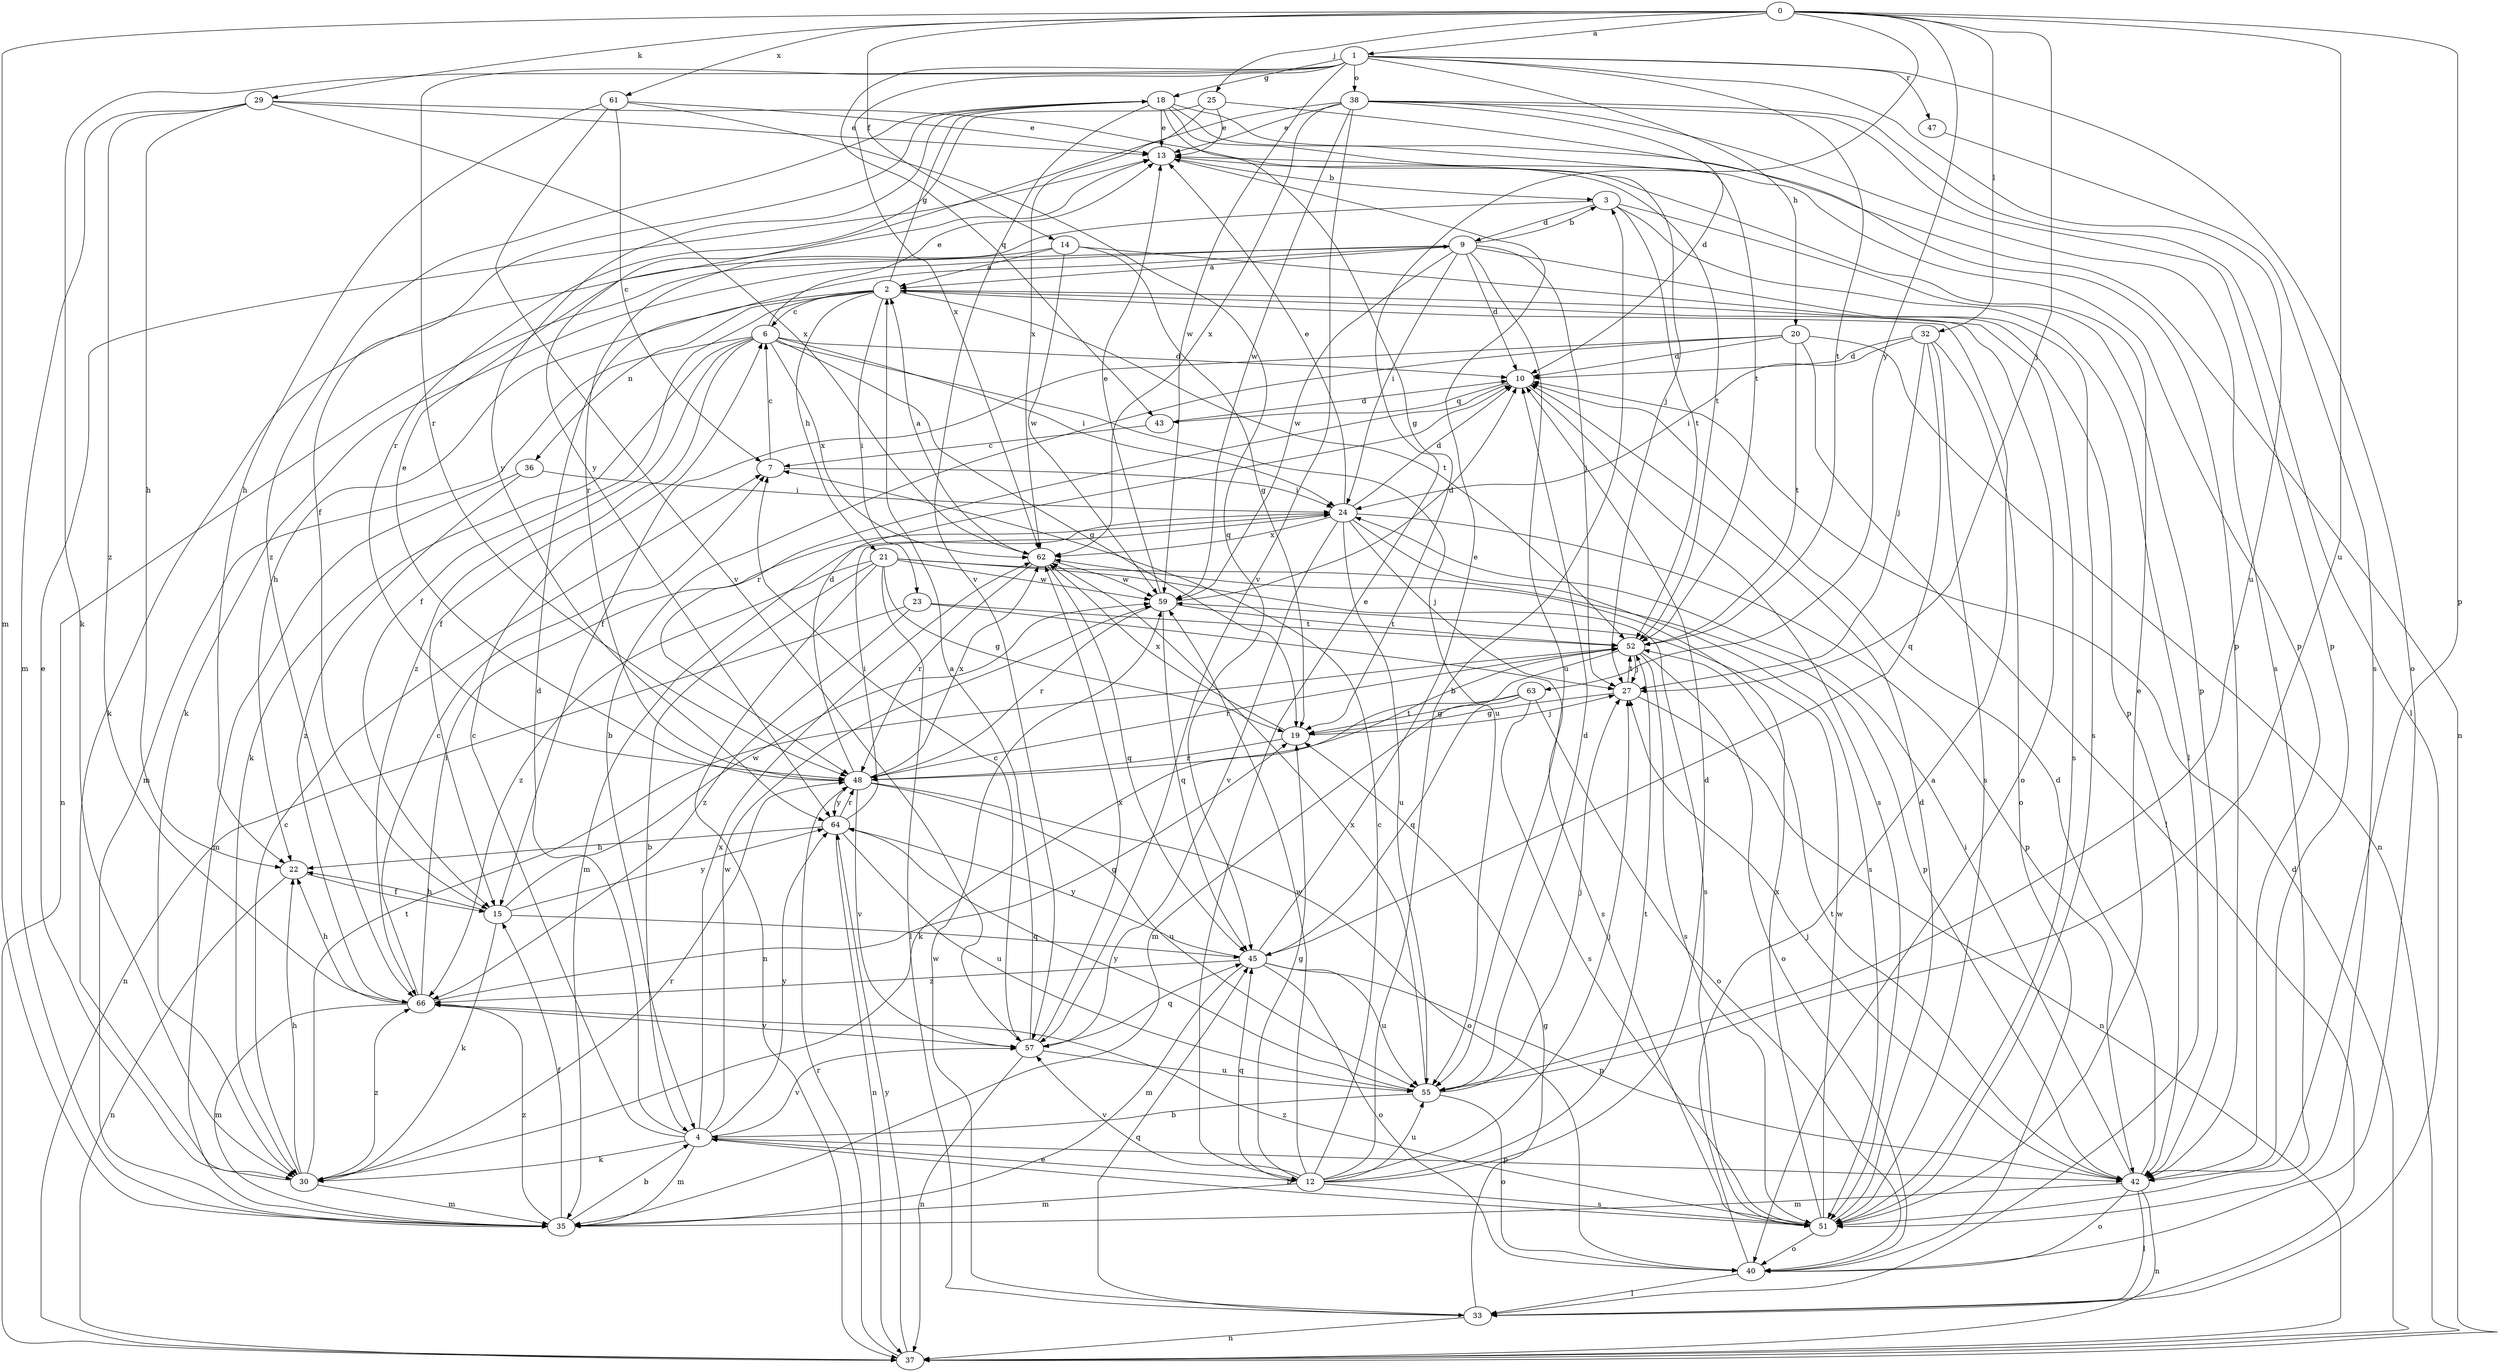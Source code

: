 strict digraph  {
0;
1;
2;
3;
4;
6;
7;
9;
10;
12;
13;
14;
15;
18;
19;
20;
21;
22;
23;
24;
25;
27;
29;
30;
32;
33;
35;
36;
37;
38;
40;
42;
43;
45;
47;
48;
51;
52;
55;
57;
59;
61;
62;
63;
64;
66;
0 -> 1  [label=a];
0 -> 12  [label=e];
0 -> 14  [label=f];
0 -> 25  [label=j];
0 -> 27  [label=j];
0 -> 29  [label=k];
0 -> 32  [label=l];
0 -> 35  [label=m];
0 -> 42  [label=p];
0 -> 55  [label=u];
0 -> 61  [label=x];
0 -> 63  [label=y];
1 -> 18  [label=g];
1 -> 20  [label=h];
1 -> 30  [label=k];
1 -> 38  [label=o];
1 -> 40  [label=o];
1 -> 43  [label=q];
1 -> 47  [label=r];
1 -> 48  [label=r];
1 -> 52  [label=t];
1 -> 55  [label=u];
1 -> 59  [label=w];
1 -> 62  [label=x];
2 -> 6  [label=c];
2 -> 15  [label=f];
2 -> 18  [label=g];
2 -> 21  [label=h];
2 -> 22  [label=h];
2 -> 23  [label=i];
2 -> 36  [label=n];
2 -> 40  [label=o];
2 -> 51  [label=s];
2 -> 52  [label=t];
3 -> 9  [label=d];
3 -> 33  [label=l];
3 -> 42  [label=p];
3 -> 48  [label=r];
3 -> 52  [label=t];
4 -> 6  [label=c];
4 -> 9  [label=d];
4 -> 12  [label=e];
4 -> 30  [label=k];
4 -> 35  [label=m];
4 -> 42  [label=p];
4 -> 57  [label=v];
4 -> 59  [label=w];
4 -> 62  [label=x];
4 -> 64  [label=y];
6 -> 10  [label=d];
6 -> 13  [label=e];
6 -> 15  [label=f];
6 -> 19  [label=g];
6 -> 24  [label=i];
6 -> 30  [label=k];
6 -> 35  [label=m];
6 -> 55  [label=u];
6 -> 62  [label=x];
6 -> 66  [label=z];
7 -> 6  [label=c];
7 -> 24  [label=i];
9 -> 2  [label=a];
9 -> 3  [label=b];
9 -> 10  [label=d];
9 -> 24  [label=i];
9 -> 27  [label=j];
9 -> 30  [label=k];
9 -> 37  [label=n];
9 -> 51  [label=s];
9 -> 55  [label=u];
9 -> 59  [label=w];
10 -> 43  [label=q];
10 -> 48  [label=r];
10 -> 51  [label=s];
12 -> 3  [label=b];
12 -> 7  [label=c];
12 -> 10  [label=d];
12 -> 19  [label=g];
12 -> 27  [label=j];
12 -> 35  [label=m];
12 -> 45  [label=q];
12 -> 51  [label=s];
12 -> 52  [label=t];
12 -> 55  [label=u];
12 -> 57  [label=v];
12 -> 59  [label=w];
13 -> 3  [label=b];
13 -> 52  [label=t];
14 -> 2  [label=a];
14 -> 19  [label=g];
14 -> 30  [label=k];
14 -> 42  [label=p];
14 -> 59  [label=w];
15 -> 22  [label=h];
15 -> 30  [label=k];
15 -> 45  [label=q];
15 -> 59  [label=w];
15 -> 64  [label=y];
18 -> 13  [label=e];
18 -> 15  [label=f];
18 -> 19  [label=g];
18 -> 37  [label=n];
18 -> 42  [label=p];
18 -> 52  [label=t];
18 -> 57  [label=v];
18 -> 64  [label=y];
18 -> 66  [label=z];
19 -> 27  [label=j];
19 -> 48  [label=r];
19 -> 62  [label=x];
20 -> 4  [label=b];
20 -> 10  [label=d];
20 -> 15  [label=f];
20 -> 33  [label=l];
20 -> 37  [label=n];
20 -> 52  [label=t];
21 -> 4  [label=b];
21 -> 19  [label=g];
21 -> 33  [label=l];
21 -> 37  [label=n];
21 -> 42  [label=p];
21 -> 51  [label=s];
21 -> 59  [label=w];
21 -> 66  [label=z];
22 -> 15  [label=f];
22 -> 37  [label=n];
23 -> 37  [label=n];
23 -> 51  [label=s];
23 -> 52  [label=t];
23 -> 66  [label=z];
24 -> 10  [label=d];
24 -> 13  [label=e];
24 -> 27  [label=j];
24 -> 35  [label=m];
24 -> 42  [label=p];
24 -> 51  [label=s];
24 -> 55  [label=u];
24 -> 57  [label=v];
24 -> 62  [label=x];
25 -> 13  [label=e];
25 -> 42  [label=p];
25 -> 48  [label=r];
25 -> 62  [label=x];
27 -> 19  [label=g];
27 -> 37  [label=n];
27 -> 52  [label=t];
29 -> 13  [label=e];
29 -> 22  [label=h];
29 -> 27  [label=j];
29 -> 35  [label=m];
29 -> 62  [label=x];
29 -> 66  [label=z];
30 -> 7  [label=c];
30 -> 13  [label=e];
30 -> 22  [label=h];
30 -> 35  [label=m];
30 -> 48  [label=r];
30 -> 52  [label=t];
30 -> 66  [label=z];
32 -> 10  [label=d];
32 -> 24  [label=i];
32 -> 27  [label=j];
32 -> 40  [label=o];
32 -> 45  [label=q];
32 -> 51  [label=s];
33 -> 19  [label=g];
33 -> 37  [label=n];
33 -> 45  [label=q];
33 -> 59  [label=w];
35 -> 4  [label=b];
35 -> 15  [label=f];
35 -> 66  [label=z];
36 -> 24  [label=i];
36 -> 35  [label=m];
36 -> 66  [label=z];
37 -> 10  [label=d];
37 -> 48  [label=r];
37 -> 64  [label=y];
38 -> 10  [label=d];
38 -> 13  [label=e];
38 -> 33  [label=l];
38 -> 42  [label=p];
38 -> 51  [label=s];
38 -> 57  [label=v];
38 -> 59  [label=w];
38 -> 62  [label=x];
38 -> 64  [label=y];
40 -> 2  [label=a];
40 -> 33  [label=l];
42 -> 10  [label=d];
42 -> 24  [label=i];
42 -> 27  [label=j];
42 -> 33  [label=l];
42 -> 35  [label=m];
42 -> 37  [label=n];
42 -> 40  [label=o];
42 -> 52  [label=t];
43 -> 7  [label=c];
43 -> 10  [label=d];
45 -> 13  [label=e];
45 -> 35  [label=m];
45 -> 40  [label=o];
45 -> 42  [label=p];
45 -> 55  [label=u];
45 -> 64  [label=y];
45 -> 66  [label=z];
47 -> 51  [label=s];
48 -> 10  [label=d];
48 -> 13  [label=e];
48 -> 40  [label=o];
48 -> 52  [label=t];
48 -> 55  [label=u];
48 -> 57  [label=v];
48 -> 62  [label=x];
48 -> 64  [label=y];
51 -> 4  [label=b];
51 -> 10  [label=d];
51 -> 13  [label=e];
51 -> 40  [label=o];
51 -> 59  [label=w];
51 -> 62  [label=x];
51 -> 66  [label=z];
52 -> 27  [label=j];
52 -> 35  [label=m];
52 -> 40  [label=o];
52 -> 48  [label=r];
52 -> 51  [label=s];
55 -> 4  [label=b];
55 -> 10  [label=d];
55 -> 27  [label=j];
55 -> 40  [label=o];
55 -> 62  [label=x];
55 -> 64  [label=y];
57 -> 2  [label=a];
57 -> 7  [label=c];
57 -> 37  [label=n];
57 -> 45  [label=q];
57 -> 55  [label=u];
57 -> 62  [label=x];
59 -> 10  [label=d];
59 -> 13  [label=e];
59 -> 45  [label=q];
59 -> 48  [label=r];
59 -> 52  [label=t];
61 -> 7  [label=c];
61 -> 13  [label=e];
61 -> 22  [label=h];
61 -> 45  [label=q];
61 -> 57  [label=v];
62 -> 2  [label=a];
62 -> 45  [label=q];
62 -> 48  [label=r];
62 -> 59  [label=w];
63 -> 19  [label=g];
63 -> 30  [label=k];
63 -> 40  [label=o];
63 -> 45  [label=q];
63 -> 51  [label=s];
64 -> 22  [label=h];
64 -> 24  [label=i];
64 -> 37  [label=n];
64 -> 48  [label=r];
64 -> 55  [label=u];
66 -> 7  [label=c];
66 -> 19  [label=g];
66 -> 22  [label=h];
66 -> 24  [label=i];
66 -> 35  [label=m];
66 -> 57  [label=v];
}
